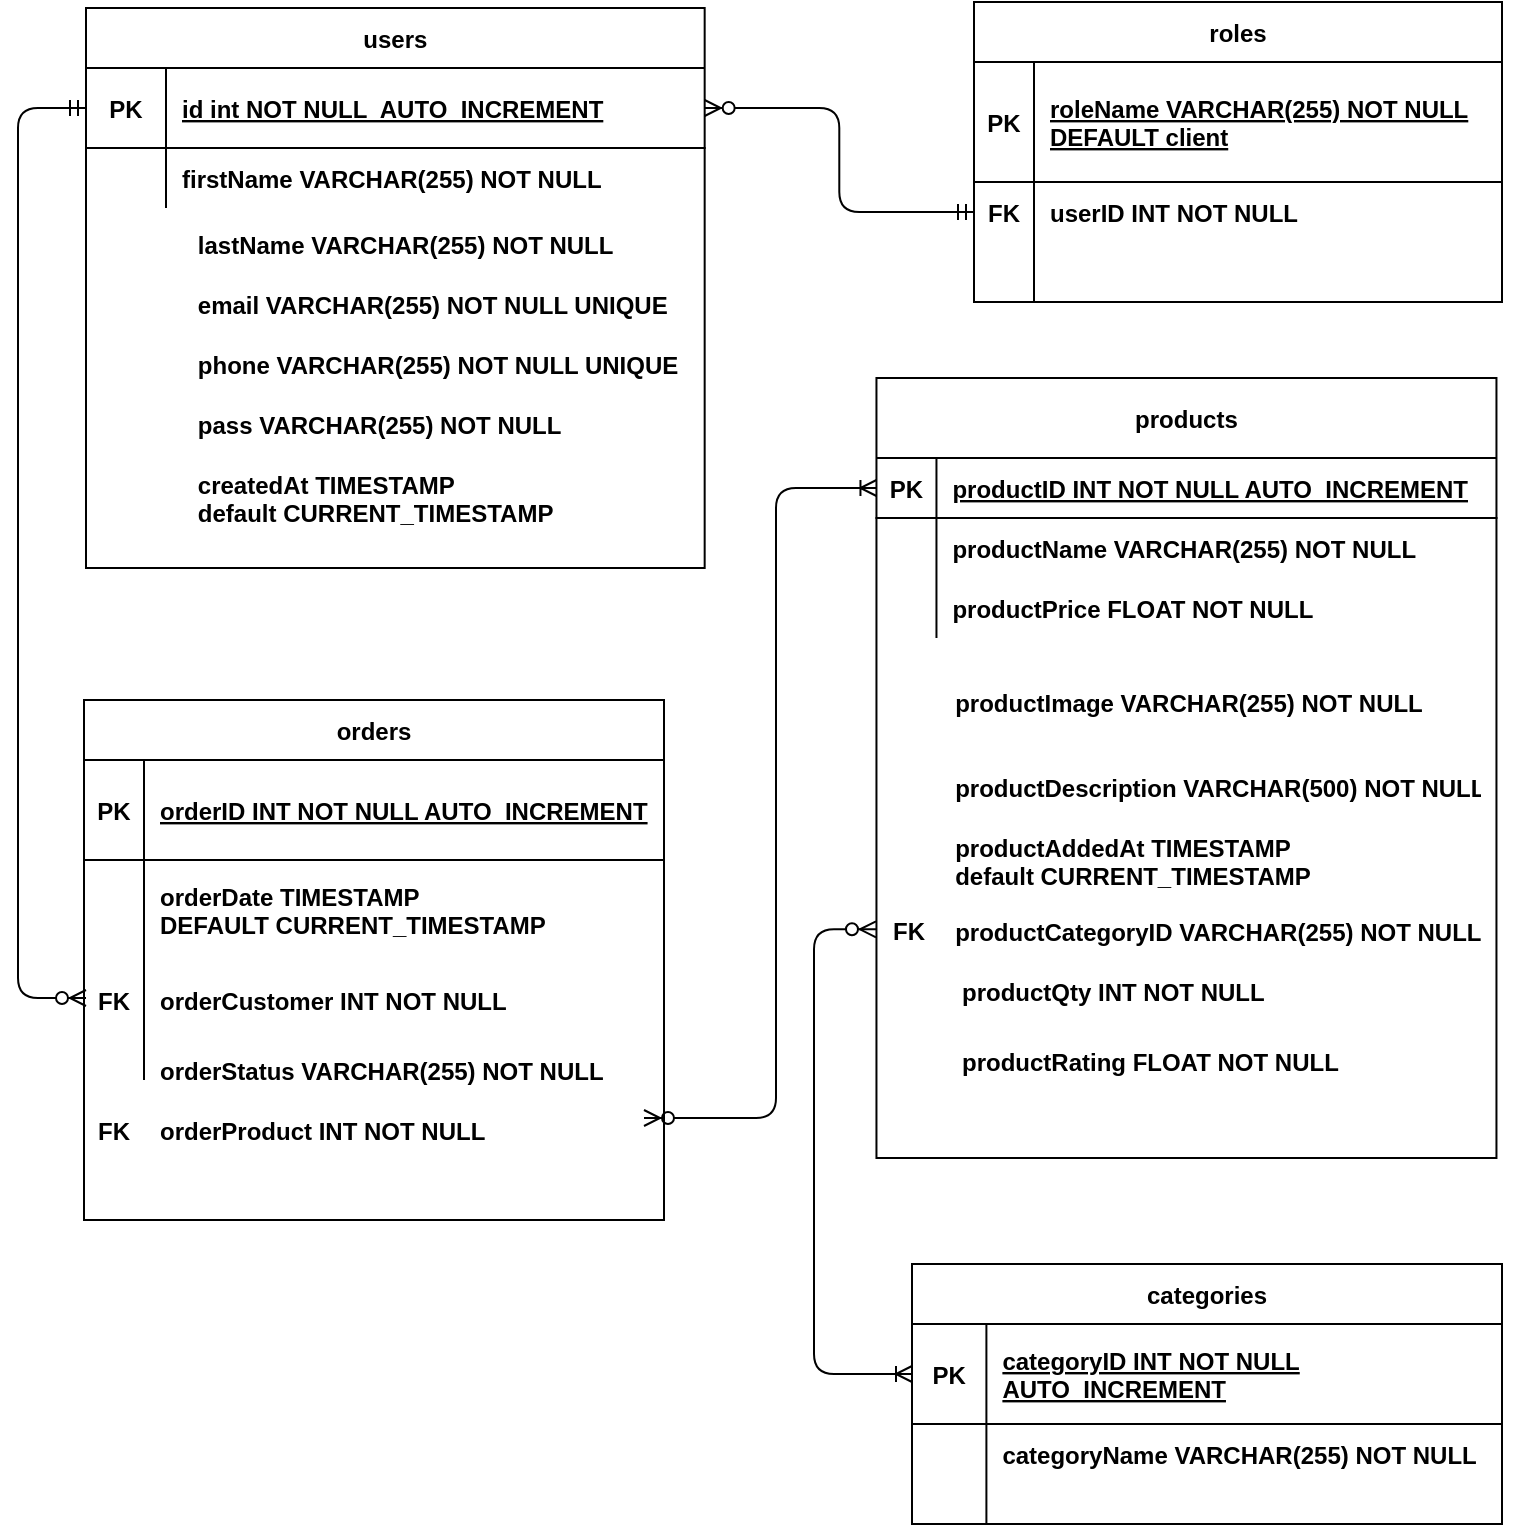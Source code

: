 <mxfile version="14.5.4" type="device"><diagram id="R2lEEEUBdFMjLlhIrx00" name="Page-1"><mxGraphModel dx="782" dy="469" grid="0" gridSize="10" guides="1" tooltips="1" connect="1" arrows="1" fold="1" page="1" pageScale="1" pageWidth="827" pageHeight="1169" background="none" math="0" shadow="0" extFonts="Permanent Marker^https://fonts.googleapis.com/css?family=Permanent+Marker"><root><mxCell id="0"/><mxCell id="1" parent="0"/><mxCell id="C-vyLk0tnHw3VtMMgP7b-2" value="roles" style="shape=table;startSize=30;container=1;collapsible=1;childLayout=tableLayout;fixedRows=1;rowLines=0;fontStyle=1;align=center;resizeLast=1;" parent="1" vertex="1"><mxGeometry x="521" y="185" width="264" height="150" as="geometry"/></mxCell><mxCell id="C-vyLk0tnHw3VtMMgP7b-3" value="" style="shape=partialRectangle;collapsible=0;dropTarget=0;pointerEvents=0;fillColor=none;points=[[0,0.5],[1,0.5]];portConstraint=eastwest;top=0;left=0;right=0;bottom=1;fontStyle=1" parent="C-vyLk0tnHw3VtMMgP7b-2" vertex="1"><mxGeometry y="30" width="264" height="60" as="geometry"/></mxCell><mxCell id="C-vyLk0tnHw3VtMMgP7b-4" value="PK" style="shape=partialRectangle;overflow=hidden;connectable=0;fillColor=none;top=0;left=0;bottom=0;right=0;fontStyle=1;" parent="C-vyLk0tnHw3VtMMgP7b-3" vertex="1"><mxGeometry width="30" height="60" as="geometry"/></mxCell><mxCell id="C-vyLk0tnHw3VtMMgP7b-5" value="roleName VARCHAR(255) NOT NULL &#10;DEFAULT client" style="shape=partialRectangle;overflow=hidden;connectable=0;fillColor=none;top=0;left=0;bottom=0;right=0;align=left;spacingLeft=6;fontStyle=5;" parent="C-vyLk0tnHw3VtMMgP7b-3" vertex="1"><mxGeometry x="30" width="234" height="60" as="geometry"/></mxCell><mxCell id="C-vyLk0tnHw3VtMMgP7b-6" value="" style="shape=partialRectangle;collapsible=0;dropTarget=0;pointerEvents=0;fillColor=none;points=[[0,0.5],[1,0.5]];portConstraint=eastwest;top=0;left=0;right=0;bottom=0;fontStyle=1" parent="C-vyLk0tnHw3VtMMgP7b-2" vertex="1"><mxGeometry y="90" width="264" height="30" as="geometry"/></mxCell><mxCell id="C-vyLk0tnHw3VtMMgP7b-7" value="FK" style="shape=partialRectangle;overflow=hidden;connectable=0;fillColor=none;top=0;left=0;bottom=0;right=0;fontStyle=1" parent="C-vyLk0tnHw3VtMMgP7b-6" vertex="1"><mxGeometry width="30" height="30" as="geometry"/></mxCell><mxCell id="C-vyLk0tnHw3VtMMgP7b-8" value="userID INT NOT NULL" style="shape=partialRectangle;overflow=hidden;connectable=0;fillColor=none;top=0;left=0;bottom=0;right=0;align=left;spacingLeft=6;fontStyle=1" parent="C-vyLk0tnHw3VtMMgP7b-6" vertex="1"><mxGeometry x="30" width="234" height="30" as="geometry"/></mxCell><mxCell id="C-vyLk0tnHw3VtMMgP7b-9" value="" style="shape=partialRectangle;collapsible=0;dropTarget=0;pointerEvents=0;fillColor=none;points=[[0,0.5],[1,0.5]];portConstraint=eastwest;top=0;left=0;right=0;bottom=0;fontStyle=1" parent="C-vyLk0tnHw3VtMMgP7b-2" vertex="1"><mxGeometry y="120" width="264" height="30" as="geometry"/></mxCell><mxCell id="C-vyLk0tnHw3VtMMgP7b-10" value="" style="shape=partialRectangle;overflow=hidden;connectable=0;fillColor=none;top=0;left=0;bottom=0;right=0;fontStyle=1" parent="C-vyLk0tnHw3VtMMgP7b-9" vertex="1"><mxGeometry width="30" height="30" as="geometry"/></mxCell><mxCell id="C-vyLk0tnHw3VtMMgP7b-11" value="" style="shape=partialRectangle;overflow=hidden;connectable=0;fillColor=none;top=0;left=0;bottom=0;right=0;align=left;spacingLeft=6;fontStyle=1" parent="C-vyLk0tnHw3VtMMgP7b-9" vertex="1"><mxGeometry x="30" width="234" height="30" as="geometry"/></mxCell><mxCell id="awGo7iGG95xYbhBAtbMo-14" value="categories" style="shape=table;startSize=30;container=1;collapsible=1;childLayout=tableLayout;fixedRows=1;rowLines=0;fontStyle=1;align=center;resizeLast=1;" parent="1" vertex="1"><mxGeometry x="490" y="816" width="295" height="130" as="geometry"/></mxCell><mxCell id="awGo7iGG95xYbhBAtbMo-15" value="" style="shape=partialRectangle;collapsible=0;dropTarget=0;pointerEvents=0;fillColor=none;top=0;left=0;bottom=1;right=0;points=[[0,0.5],[1,0.5]];portConstraint=eastwest;fontStyle=1" parent="awGo7iGG95xYbhBAtbMo-14" vertex="1"><mxGeometry y="30" width="295" height="50" as="geometry"/></mxCell><mxCell id="awGo7iGG95xYbhBAtbMo-16" value="PK" style="shape=partialRectangle;connectable=0;fillColor=none;top=0;left=0;bottom=0;right=0;fontStyle=1;overflow=hidden;" parent="awGo7iGG95xYbhBAtbMo-15" vertex="1"><mxGeometry width="37.198" height="50" as="geometry"/></mxCell><mxCell id="awGo7iGG95xYbhBAtbMo-17" value="categoryID INT NOT NULL &#10;AUTO_INCREMENT" style="shape=partialRectangle;connectable=0;fillColor=none;top=0;left=0;bottom=0;right=0;align=left;spacingLeft=6;fontStyle=5;overflow=hidden;" parent="awGo7iGG95xYbhBAtbMo-15" vertex="1"><mxGeometry x="37.198" width="257.802" height="50" as="geometry"/></mxCell><mxCell id="awGo7iGG95xYbhBAtbMo-18" value="" style="shape=partialRectangle;collapsible=0;dropTarget=0;pointerEvents=0;fillColor=none;top=0;left=0;bottom=0;right=0;points=[[0,0.5],[1,0.5]];portConstraint=eastwest;fontStyle=1" parent="awGo7iGG95xYbhBAtbMo-14" vertex="1"><mxGeometry y="80" width="295" height="30" as="geometry"/></mxCell><mxCell id="awGo7iGG95xYbhBAtbMo-19" value="" style="shape=partialRectangle;connectable=0;fillColor=none;top=0;left=0;bottom=0;right=0;editable=1;overflow=hidden;fontStyle=1" parent="awGo7iGG95xYbhBAtbMo-18" vertex="1"><mxGeometry width="37.198" height="30" as="geometry"/></mxCell><mxCell id="awGo7iGG95xYbhBAtbMo-20" value="categoryName VARCHAR(255) NOT NULL" style="shape=partialRectangle;connectable=0;fillColor=none;top=0;left=0;bottom=0;right=0;align=left;spacingLeft=6;overflow=hidden;fontStyle=1" parent="awGo7iGG95xYbhBAtbMo-18" vertex="1"><mxGeometry x="37.198" width="257.802" height="30" as="geometry"/></mxCell><mxCell id="awGo7iGG95xYbhBAtbMo-21" value="" style="shape=partialRectangle;collapsible=0;dropTarget=0;pointerEvents=0;fillColor=none;top=0;left=0;bottom=0;right=0;points=[[0,0.5],[1,0.5]];portConstraint=eastwest;fontStyle=1" parent="awGo7iGG95xYbhBAtbMo-14" vertex="1"><mxGeometry y="110" width="295" height="20" as="geometry"/></mxCell><mxCell id="awGo7iGG95xYbhBAtbMo-22" value="" style="shape=partialRectangle;connectable=0;fillColor=none;top=0;left=0;bottom=0;right=0;editable=1;overflow=hidden;fontStyle=1" parent="awGo7iGG95xYbhBAtbMo-21" vertex="1"><mxGeometry width="37.198" height="20" as="geometry"/></mxCell><mxCell id="awGo7iGG95xYbhBAtbMo-23" value="" style="shape=partialRectangle;connectable=0;fillColor=none;top=0;left=0;bottom=0;right=0;align=left;spacingLeft=6;overflow=hidden;fontStyle=1" parent="awGo7iGG95xYbhBAtbMo-21" vertex="1"><mxGeometry x="37.198" width="257.802" height="20" as="geometry"/></mxCell><mxCell id="awGo7iGG95xYbhBAtbMo-35" value="" style="group;fontStyle=1" parent="1" vertex="1" connectable="0"><mxGeometry x="76" y="188" width="352" height="280" as="geometry"/></mxCell><mxCell id="awGo7iGG95xYbhBAtbMo-60" value="" style="group;fontStyle=1" parent="awGo7iGG95xYbhBAtbMo-35" vertex="1" connectable="0"><mxGeometry width="352" height="280" as="geometry"/></mxCell><mxCell id="C-vyLk0tnHw3VtMMgP7b-23" value="users" style="shape=table;startSize=30;container=1;collapsible=1;childLayout=tableLayout;fixedRows=1;rowLines=0;fontStyle=1;align=center;resizeLast=1;" parent="awGo7iGG95xYbhBAtbMo-60" vertex="1"><mxGeometry x="1" width="309.333" height="280" as="geometry"/></mxCell><mxCell id="C-vyLk0tnHw3VtMMgP7b-24" value="" style="shape=partialRectangle;collapsible=0;dropTarget=0;pointerEvents=0;fillColor=none;points=[[0,0.5],[1,0.5]];portConstraint=eastwest;top=0;left=0;right=0;bottom=1;fontStyle=1" parent="C-vyLk0tnHw3VtMMgP7b-23" vertex="1"><mxGeometry y="30" width="309.333" height="40" as="geometry"/></mxCell><mxCell id="C-vyLk0tnHw3VtMMgP7b-25" value="PK" style="shape=partialRectangle;overflow=hidden;connectable=0;fillColor=none;top=0;left=0;bottom=0;right=0;fontStyle=1;" parent="C-vyLk0tnHw3VtMMgP7b-24" vertex="1"><mxGeometry width="40" height="40" as="geometry"/></mxCell><mxCell id="C-vyLk0tnHw3VtMMgP7b-26" value="id int NOT NULL  AUTO_INCREMENT" style="shape=partialRectangle;overflow=hidden;connectable=0;fillColor=none;top=0;left=0;bottom=0;right=0;align=left;spacingLeft=6;fontStyle=5;" parent="C-vyLk0tnHw3VtMMgP7b-24" vertex="1"><mxGeometry x="40" width="269.333" height="40" as="geometry"/></mxCell><mxCell id="C-vyLk0tnHw3VtMMgP7b-27" value="" style="shape=partialRectangle;collapsible=0;dropTarget=0;pointerEvents=0;fillColor=none;points=[[0,0.5],[1,0.5]];portConstraint=eastwest;top=0;left=0;right=0;bottom=0;fontStyle=1" parent="C-vyLk0tnHw3VtMMgP7b-23" vertex="1"><mxGeometry y="70" width="309.333" height="30" as="geometry"/></mxCell><mxCell id="C-vyLk0tnHw3VtMMgP7b-28" value="" style="shape=partialRectangle;overflow=hidden;connectable=0;fillColor=none;top=0;left=0;bottom=0;right=0;fontStyle=1" parent="C-vyLk0tnHw3VtMMgP7b-27" vertex="1"><mxGeometry width="40" height="30" as="geometry"/></mxCell><mxCell id="C-vyLk0tnHw3VtMMgP7b-29" value="firstName VARCHAR(255) NOT NULL" style="shape=partialRectangle;overflow=hidden;connectable=0;fillColor=none;top=0;left=0;bottom=0;right=0;align=left;spacingLeft=6;fontStyle=1;" parent="C-vyLk0tnHw3VtMMgP7b-27" vertex="1"><mxGeometry x="40" width="269.333" height="30" as="geometry"/></mxCell><mxCell id="awGo7iGG95xYbhBAtbMo-7" value=" lastName VARCHAR(255) NOT NULL" style="text;strokeColor=none;fillColor=none;spacingLeft=4;spacingRight=4;overflow=hidden;rotatable=0;points=[[0,0.5],[1,0.5]];portConstraint=eastwest;fontSize=12;fontStyle=1;" parent="awGo7iGG95xYbhBAtbMo-60" vertex="1"><mxGeometry x="47.584" y="105" width="253.216" height="30" as="geometry"/></mxCell><mxCell id="awGo7iGG95xYbhBAtbMo-8" value=" email VARCHAR(255) NOT NULL UNIQUE" style="text;strokeColor=none;fillColor=none;spacingLeft=4;spacingRight=4;overflow=hidden;rotatable=0;points=[[0,0.5],[1,0.5]];portConstraint=eastwest;fontSize=12;fontStyle=1;" parent="awGo7iGG95xYbhBAtbMo-60" vertex="1"><mxGeometry x="47.586" y="135" width="261.744" height="30" as="geometry"/></mxCell><mxCell id="awGo7iGG95xYbhBAtbMo-9" value=" phone VARCHAR(255) NOT NULL UNIQUE" style="text;strokeColor=none;fillColor=none;spacingLeft=4;spacingRight=4;overflow=hidden;rotatable=0;points=[[0,0.5],[1,0.5]];portConstraint=eastwest;fontSize=12;fontStyle=1;" parent="awGo7iGG95xYbhBAtbMo-60" vertex="1"><mxGeometry x="47.586" y="165" width="261.744" height="30" as="geometry"/></mxCell><mxCell id="awGo7iGG95xYbhBAtbMo-10" value=" pass VARCHAR(255) NOT NULL" style="text;strokeColor=none;fillColor=none;spacingLeft=4;spacingRight=4;overflow=hidden;rotatable=0;points=[[0,0.5],[1,0.5]];portConstraint=eastwest;fontSize=12;fontStyle=1;" parent="awGo7iGG95xYbhBAtbMo-60" vertex="1"><mxGeometry x="47.586" y="195" width="261.744" height="30" as="geometry"/></mxCell><mxCell id="awGo7iGG95xYbhBAtbMo-11" value=" createdAt TIMESTAMP &#10; default CURRENT_TIMESTAMP" style="text;strokeColor=none;fillColor=none;spacingLeft=4;spacingRight=4;overflow=hidden;rotatable=0;points=[[0,0.5],[1,0.5]];portConstraint=eastwest;fontSize=12;fontStyle=1;" parent="awGo7iGG95xYbhBAtbMo-60" vertex="1"><mxGeometry x="47.586" y="225" width="261.744" height="40" as="geometry"/></mxCell><mxCell id="awGo7iGG95xYbhBAtbMo-34" value="" style="group;fontStyle=1" parent="1" vertex="1" connectable="0"><mxGeometry x="467" y="373" width="322.23" height="390" as="geometry"/></mxCell><mxCell id="awGo7iGG95xYbhBAtbMo-31" value="" style="group;fontStyle=1" parent="awGo7iGG95xYbhBAtbMo-34" vertex="1" connectable="0"><mxGeometry width="322.23" height="390" as="geometry"/></mxCell><mxCell id="awGo7iGG95xYbhBAtbMo-30" value="" style="group;fontStyle=1" parent="awGo7iGG95xYbhBAtbMo-31" vertex="1" connectable="0"><mxGeometry x="5.23" width="317" height="390" as="geometry"/></mxCell><mxCell id="C-vyLk0tnHw3VtMMgP7b-13" value="products" style="shape=table;startSize=40;container=1;collapsible=1;childLayout=tableLayout;fixedRows=1;rowLines=0;fontStyle=1;align=center;resizeLast=1;" parent="awGo7iGG95xYbhBAtbMo-30" vertex="1"><mxGeometry width="310" height="390" as="geometry"/></mxCell><mxCell id="C-vyLk0tnHw3VtMMgP7b-14" value="" style="shape=partialRectangle;collapsible=0;dropTarget=0;pointerEvents=0;fillColor=none;points=[[0,0.5],[1,0.5]];portConstraint=eastwest;top=0;left=0;right=0;bottom=1;fontStyle=1" parent="C-vyLk0tnHw3VtMMgP7b-13" vertex="1"><mxGeometry y="40" width="310" height="30" as="geometry"/></mxCell><mxCell id="C-vyLk0tnHw3VtMMgP7b-15" value="PK" style="shape=partialRectangle;overflow=hidden;connectable=0;fillColor=none;top=0;left=0;bottom=0;right=0;fontStyle=1;" parent="C-vyLk0tnHw3VtMMgP7b-14" vertex="1"><mxGeometry width="30" height="30" as="geometry"/></mxCell><mxCell id="C-vyLk0tnHw3VtMMgP7b-16" value="productID INT NOT NULL AUTO_INCREMENT" style="shape=partialRectangle;overflow=hidden;connectable=0;fillColor=none;top=0;left=0;bottom=0;right=0;align=left;spacingLeft=6;fontStyle=5;" parent="C-vyLk0tnHw3VtMMgP7b-14" vertex="1"><mxGeometry x="30" width="280" height="30" as="geometry"/></mxCell><mxCell id="C-vyLk0tnHw3VtMMgP7b-17" value="" style="shape=partialRectangle;collapsible=0;dropTarget=0;pointerEvents=0;fillColor=none;points=[[0,0.5],[1,0.5]];portConstraint=eastwest;top=0;left=0;right=0;bottom=0;fontStyle=1" parent="C-vyLk0tnHw3VtMMgP7b-13" vertex="1"><mxGeometry y="70" width="310" height="30" as="geometry"/></mxCell><mxCell id="C-vyLk0tnHw3VtMMgP7b-18" value="" style="shape=partialRectangle;overflow=hidden;connectable=0;fillColor=none;top=0;left=0;bottom=0;right=0;fontStyle=1" parent="C-vyLk0tnHw3VtMMgP7b-17" vertex="1"><mxGeometry width="30" height="30" as="geometry"/></mxCell><mxCell id="C-vyLk0tnHw3VtMMgP7b-19" value="productName VARCHAR(255) NOT NULL" style="shape=partialRectangle;overflow=hidden;connectable=0;fillColor=none;top=0;left=0;bottom=0;right=0;align=left;spacingLeft=6;fontStyle=1" parent="C-vyLk0tnHw3VtMMgP7b-17" vertex="1"><mxGeometry x="30" width="280" height="30" as="geometry"/></mxCell><mxCell id="C-vyLk0tnHw3VtMMgP7b-20" value="" style="shape=partialRectangle;collapsible=0;dropTarget=0;pointerEvents=0;fillColor=none;points=[[0,0.5],[1,0.5]];portConstraint=eastwest;top=0;left=0;right=0;bottom=0;fontStyle=1" parent="C-vyLk0tnHw3VtMMgP7b-13" vertex="1"><mxGeometry y="100" width="310" height="30" as="geometry"/></mxCell><mxCell id="C-vyLk0tnHw3VtMMgP7b-21" value="" style="shape=partialRectangle;overflow=hidden;connectable=0;fillColor=none;top=0;left=0;bottom=0;right=0;fontStyle=1" parent="C-vyLk0tnHw3VtMMgP7b-20" vertex="1"><mxGeometry width="30" height="30" as="geometry"/></mxCell><mxCell id="C-vyLk0tnHw3VtMMgP7b-22" value="productPrice FLOAT NOT NULL" style="shape=partialRectangle;overflow=hidden;connectable=0;fillColor=none;top=0;left=0;bottom=0;right=0;align=left;spacingLeft=6;fontStyle=1" parent="C-vyLk0tnHw3VtMMgP7b-20" vertex="1"><mxGeometry x="30" width="280" height="30" as="geometry"/></mxCell><mxCell id="awGo7iGG95xYbhBAtbMo-28" value="productCategoryID VARCHAR(255) NOT NULL" style="shape=partialRectangle;overflow=hidden;connectable=0;fillColor=none;top=0;left=0;bottom=0;right=0;align=left;spacingLeft=6;fontStyle=1" parent="awGo7iGG95xYbhBAtbMo-30" vertex="1"><mxGeometry x="31.377" y="255.004" width="271.934" height="43.333" as="geometry"/></mxCell><mxCell id="awGo7iGG95xYbhBAtbMo-49" value="productQty INT NOT NULL" style="shape=partialRectangle;overflow=hidden;connectable=0;fillColor=none;top=0;left=0;bottom=0;right=0;align=left;spacingLeft=6;fontStyle=1" parent="awGo7iGG95xYbhBAtbMo-30" vertex="1"><mxGeometry x="34.767" y="284.998" width="271.934" height="43.333" as="geometry"/></mxCell><mxCell id="awGo7iGG95xYbhBAtbMo-54" value="productImage VARCHAR(255) NOT NULL" style="shape=partialRectangle;overflow=hidden;connectable=0;fillColor=none;top=0;left=0;bottom=0;right=0;align=left;spacingLeft=6;fontStyle=1" parent="awGo7iGG95xYbhBAtbMo-30" vertex="1"><mxGeometry x="31.377" y="147" width="282.393" height="30" as="geometry"/></mxCell><mxCell id="awGo7iGG95xYbhBAtbMo-29" value="FK" style="text;html=1;align=center;verticalAlign=middle;resizable=0;points=[];autosize=1;fontStyle=1" parent="awGo7iGG95xYbhBAtbMo-30" vertex="1"><mxGeometry x="2.774" y="267.667" width="26" height="18" as="geometry"/></mxCell><mxCell id="awGo7iGG95xYbhBAtbMo-32" value="" style="group;fontStyle=1" parent="awGo7iGG95xYbhBAtbMo-30" vertex="1" connectable="0"><mxGeometry x="31.375" y="193.84" width="271.938" height="42.33" as="geometry"/></mxCell><mxCell id="awGo7iGG95xYbhBAtbMo-13" value="productDescription VARCHAR(500) NOT NULL" style="shape=partialRectangle;overflow=hidden;connectable=0;fillColor=none;top=0;left=0;bottom=0;right=0;align=left;spacingLeft=6;fontStyle=1" parent="awGo7iGG95xYbhBAtbMo-32" vertex="1"><mxGeometry width="271.938" height="21.165" as="geometry"/></mxCell><mxCell id="awGo7iGG95xYbhBAtbMo-27" value="productAddedAt TIMESTAMP &#10;default CURRENT_TIMESTAMP" style="shape=partialRectangle;overflow=hidden;connectable=0;fillColor=none;top=0;left=0;bottom=0;right=0;align=left;spacingLeft=6;fontStyle=1" parent="awGo7iGG95xYbhBAtbMo-30" vertex="1"><mxGeometry x="31.377" y="220.001" width="271.934" height="43.333" as="geometry"/></mxCell><mxCell id="A1WT4R9etwFRczgQyXRL-1" value="productRating FLOAT NOT NULL" style="shape=partialRectangle;overflow=hidden;connectable=0;fillColor=none;top=0;left=0;bottom=0;right=0;align=left;spacingLeft=6;fontStyle=1" parent="awGo7iGG95xYbhBAtbMo-30" vertex="1"><mxGeometry x="34.764" y="319.998" width="271.934" height="43.333" as="geometry"/></mxCell><mxCell id="awGo7iGG95xYbhBAtbMo-53" style="edgeStyle=elbowEdgeStyle;orthogonalLoop=1;jettySize=auto;html=1;startArrow=ERzeroToMany;startFill=1;endArrow=ERoneToMany;endFill=0;entryX=0;entryY=0.5;entryDx=0;entryDy=0;fontStyle=1" parent="1" target="C-vyLk0tnHw3VtMMgP7b-14" edge="1"><mxGeometry relative="1" as="geometry"><mxPoint x="386" y="693" as="targetPoint"/><mxPoint x="356" y="743" as="sourcePoint"/><Array as="points"><mxPoint x="422" y="587"/><mxPoint x="392" y="524"/></Array></mxGeometry></mxCell><mxCell id="awGo7iGG95xYbhBAtbMo-59" style="orthogonalLoop=1;jettySize=auto;html=1;entryX=0;entryY=0.5;entryDx=0;entryDy=0;startArrow=ERzeroToMany;startFill=1;endArrow=ERmandOne;endFill=0;edgeStyle=elbowEdgeStyle;fontStyle=1" parent="1" target="C-vyLk0tnHw3VtMMgP7b-24" edge="1"><mxGeometry relative="1" as="geometry"><mxPoint x="77" y="683" as="sourcePoint"/><Array as="points"><mxPoint x="43" y="479"/><mxPoint x="36" y="473"/></Array></mxGeometry></mxCell><mxCell id="awGo7iGG95xYbhBAtbMo-36" value="orders" style="shape=table;startSize=30;container=1;collapsible=1;childLayout=tableLayout;fixedRows=1;rowLines=0;fontStyle=1;align=center;resizeLast=1;" parent="1" vertex="1"><mxGeometry x="76" y="534" width="290" height="260" as="geometry"/></mxCell><mxCell id="awGo7iGG95xYbhBAtbMo-37" value="" style="shape=partialRectangle;collapsible=0;dropTarget=0;pointerEvents=0;fillColor=none;top=0;left=0;bottom=1;right=0;points=[[0,0.5],[1,0.5]];portConstraint=eastwest;fontStyle=1" parent="awGo7iGG95xYbhBAtbMo-36" vertex="1"><mxGeometry y="30" width="290" height="50" as="geometry"/></mxCell><mxCell id="awGo7iGG95xYbhBAtbMo-38" value="PK" style="shape=partialRectangle;connectable=0;fillColor=none;top=0;left=0;bottom=0;right=0;fontStyle=1;overflow=hidden;" parent="awGo7iGG95xYbhBAtbMo-37" vertex="1"><mxGeometry width="30" height="50" as="geometry"/></mxCell><mxCell id="awGo7iGG95xYbhBAtbMo-39" value="orderID INT NOT NULL AUTO_INCREMENT" style="shape=partialRectangle;connectable=0;fillColor=none;top=0;left=0;bottom=0;right=0;align=left;spacingLeft=6;fontStyle=5;overflow=hidden;" parent="awGo7iGG95xYbhBAtbMo-37" vertex="1"><mxGeometry x="30" width="260" height="50" as="geometry"/></mxCell><mxCell id="awGo7iGG95xYbhBAtbMo-40" value="" style="shape=partialRectangle;collapsible=0;dropTarget=0;pointerEvents=0;fillColor=none;top=0;left=0;bottom=0;right=0;points=[[0,0.5],[1,0.5]];portConstraint=eastwest;fontStyle=1" parent="awGo7iGG95xYbhBAtbMo-36" vertex="1"><mxGeometry y="80" width="290" height="50" as="geometry"/></mxCell><mxCell id="awGo7iGG95xYbhBAtbMo-41" value="" style="shape=partialRectangle;connectable=0;fillColor=none;top=0;left=0;bottom=0;right=0;editable=1;overflow=hidden;fontStyle=1" parent="awGo7iGG95xYbhBAtbMo-40" vertex="1"><mxGeometry width="30" height="50" as="geometry"/></mxCell><mxCell id="awGo7iGG95xYbhBAtbMo-42" value="orderDate TIMESTAMP &#10;DEFAULT CURRENT_TIMESTAMP" style="shape=partialRectangle;connectable=0;fillColor=none;top=0;left=0;bottom=0;right=0;align=left;spacingLeft=6;overflow=hidden;fontStyle=1" parent="awGo7iGG95xYbhBAtbMo-40" vertex="1"><mxGeometry x="30" width="260" height="50" as="geometry"/></mxCell><mxCell id="awGo7iGG95xYbhBAtbMo-43" value="" style="shape=partialRectangle;collapsible=0;dropTarget=0;pointerEvents=0;fillColor=none;top=0;left=0;bottom=0;right=0;points=[[0,0.5],[1,0.5]];portConstraint=eastwest;fontStyle=1" parent="awGo7iGG95xYbhBAtbMo-36" vertex="1"><mxGeometry y="130" width="290" height="40" as="geometry"/></mxCell><mxCell id="awGo7iGG95xYbhBAtbMo-44" value="" style="shape=partialRectangle;connectable=0;fillColor=none;top=0;left=0;bottom=0;right=0;editable=1;overflow=hidden;fontStyle=1" parent="awGo7iGG95xYbhBAtbMo-43" vertex="1"><mxGeometry width="30" height="40" as="geometry"/></mxCell><mxCell id="awGo7iGG95xYbhBAtbMo-45" value="orderCustomer INT NOT NULL" style="shape=partialRectangle;connectable=0;fillColor=none;top=0;left=0;bottom=0;right=0;align=left;spacingLeft=6;overflow=hidden;fontStyle=1" parent="awGo7iGG95xYbhBAtbMo-43" vertex="1"><mxGeometry x="30" width="260" height="40" as="geometry"/></mxCell><mxCell id="awGo7iGG95xYbhBAtbMo-46" value="" style="shape=partialRectangle;collapsible=0;dropTarget=0;pointerEvents=0;fillColor=none;top=0;left=0;bottom=0;right=0;points=[[0,0.5],[1,0.5]];portConstraint=eastwest;fontStyle=1" parent="awGo7iGG95xYbhBAtbMo-36" vertex="1"><mxGeometry y="170" width="290" height="20" as="geometry"/></mxCell><mxCell id="awGo7iGG95xYbhBAtbMo-47" value="" style="shape=partialRectangle;connectable=0;fillColor=none;top=0;left=0;bottom=0;right=0;editable=1;overflow=hidden;fontStyle=1" parent="awGo7iGG95xYbhBAtbMo-46" vertex="1"><mxGeometry width="30" height="20" as="geometry"/></mxCell><mxCell id="awGo7iGG95xYbhBAtbMo-48" value="" style="shape=partialRectangle;connectable=0;fillColor=none;top=0;left=0;bottom=0;right=0;align=left;spacingLeft=6;overflow=hidden;fontStyle=1" parent="awGo7iGG95xYbhBAtbMo-46" vertex="1"><mxGeometry x="30" width="260" height="20" as="geometry"/></mxCell><mxCell id="awGo7iGG95xYbhBAtbMo-51" style="edgeStyle=orthogonalEdgeStyle;orthogonalLoop=1;jettySize=auto;html=1;entryX=0;entryY=0.5;entryDx=0;entryDy=0;endArrow=ERmandOne;endFill=0;startArrow=ERzeroToMany;startFill=1;exitX=1;exitY=0.5;exitDx=0;exitDy=0;fontStyle=1" parent="1" source="C-vyLk0tnHw3VtMMgP7b-24" target="C-vyLk0tnHw3VtMMgP7b-6" edge="1"><mxGeometry relative="1" as="geometry"><mxPoint x="366" y="163" as="sourcePoint"/><mxPoint x="506" y="260.31" as="targetPoint"/></mxGeometry></mxCell><mxCell id="awGo7iGG95xYbhBAtbMo-52" value="" style="fontSize=12;html=1;endArrow=ERzeroToMany;exitX=0;exitY=0.5;exitDx=0;exitDy=0;startArrow=ERoneToMany;startFill=0;edgeStyle=elbowEdgeStyle;endFill=1;fontStyle=1;entryX=-0.116;entryY=0.444;entryDx=0;entryDy=0;entryPerimeter=0;" parent="1" source="awGo7iGG95xYbhBAtbMo-15" edge="1" target="awGo7iGG95xYbhBAtbMo-29"><mxGeometry width="100" height="100" relative="1" as="geometry"><mxPoint x="396" y="633" as="sourcePoint"/><mxPoint x="459" y="663" as="targetPoint"/><Array as="points"><mxPoint x="441" y="756"/></Array></mxGeometry></mxCell><mxCell id="awGo7iGG95xYbhBAtbMo-55" value="FK" style="shape=partialRectangle;connectable=0;fillColor=none;top=0;left=0;bottom=0;right=0;fontStyle=1;overflow=hidden;" parent="1" vertex="1"><mxGeometry x="76" y="659" width="30" height="50" as="geometry"/></mxCell><mxCell id="awGo7iGG95xYbhBAtbMo-58" value="orderStatus VARCHAR(255) NOT NULL" style="shape=partialRectangle;connectable=0;fillColor=none;top=0;left=0;bottom=0;right=0;align=left;spacingLeft=6;overflow=hidden;fontStyle=1" parent="1" vertex="1"><mxGeometry x="106" y="694" width="260" height="50" as="geometry"/></mxCell><mxCell id="awGo7iGG95xYbhBAtbMo-61" value="orderProduct INT NOT NULL" style="shape=partialRectangle;connectable=0;fillColor=none;top=0;left=0;bottom=0;right=0;align=left;spacingLeft=6;overflow=hidden;fontStyle=1" parent="1" vertex="1"><mxGeometry x="106" y="724" width="260" height="50" as="geometry"/></mxCell><mxCell id="awGo7iGG95xYbhBAtbMo-62" value="FK" style="shape=partialRectangle;connectable=0;fillColor=none;top=0;left=0;bottom=0;right=0;fontStyle=1;overflow=hidden;" parent="1" vertex="1"><mxGeometry x="76" y="724" width="30" height="50" as="geometry"/></mxCell></root></mxGraphModel></diagram></mxfile>